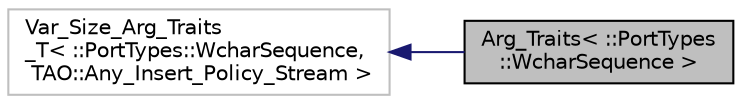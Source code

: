 digraph "Arg_Traits&lt; ::PortTypes::WcharSequence &gt;"
{
 // INTERACTIVE_SVG=YES
  edge [fontname="Helvetica",fontsize="10",labelfontname="Helvetica",labelfontsize="10"];
  node [fontname="Helvetica",fontsize="10",shape=record];
  rankdir="LR";
  Node1 [label="Arg_Traits\< ::PortTypes\l::WcharSequence \>",height=0.2,width=0.4,color="black", fillcolor="grey75", style="filled", fontcolor="black"];
  Node2 -> Node1 [dir="back",color="midnightblue",fontsize="10",style="solid",fontname="Helvetica"];
  Node2 [label="Var_Size_Arg_Traits\l_T\< ::PortTypes::WcharSequence,\l TAO::Any_Insert_Policy_Stream \>",height=0.2,width=0.4,color="grey75", fillcolor="white", style="filled"];
}
